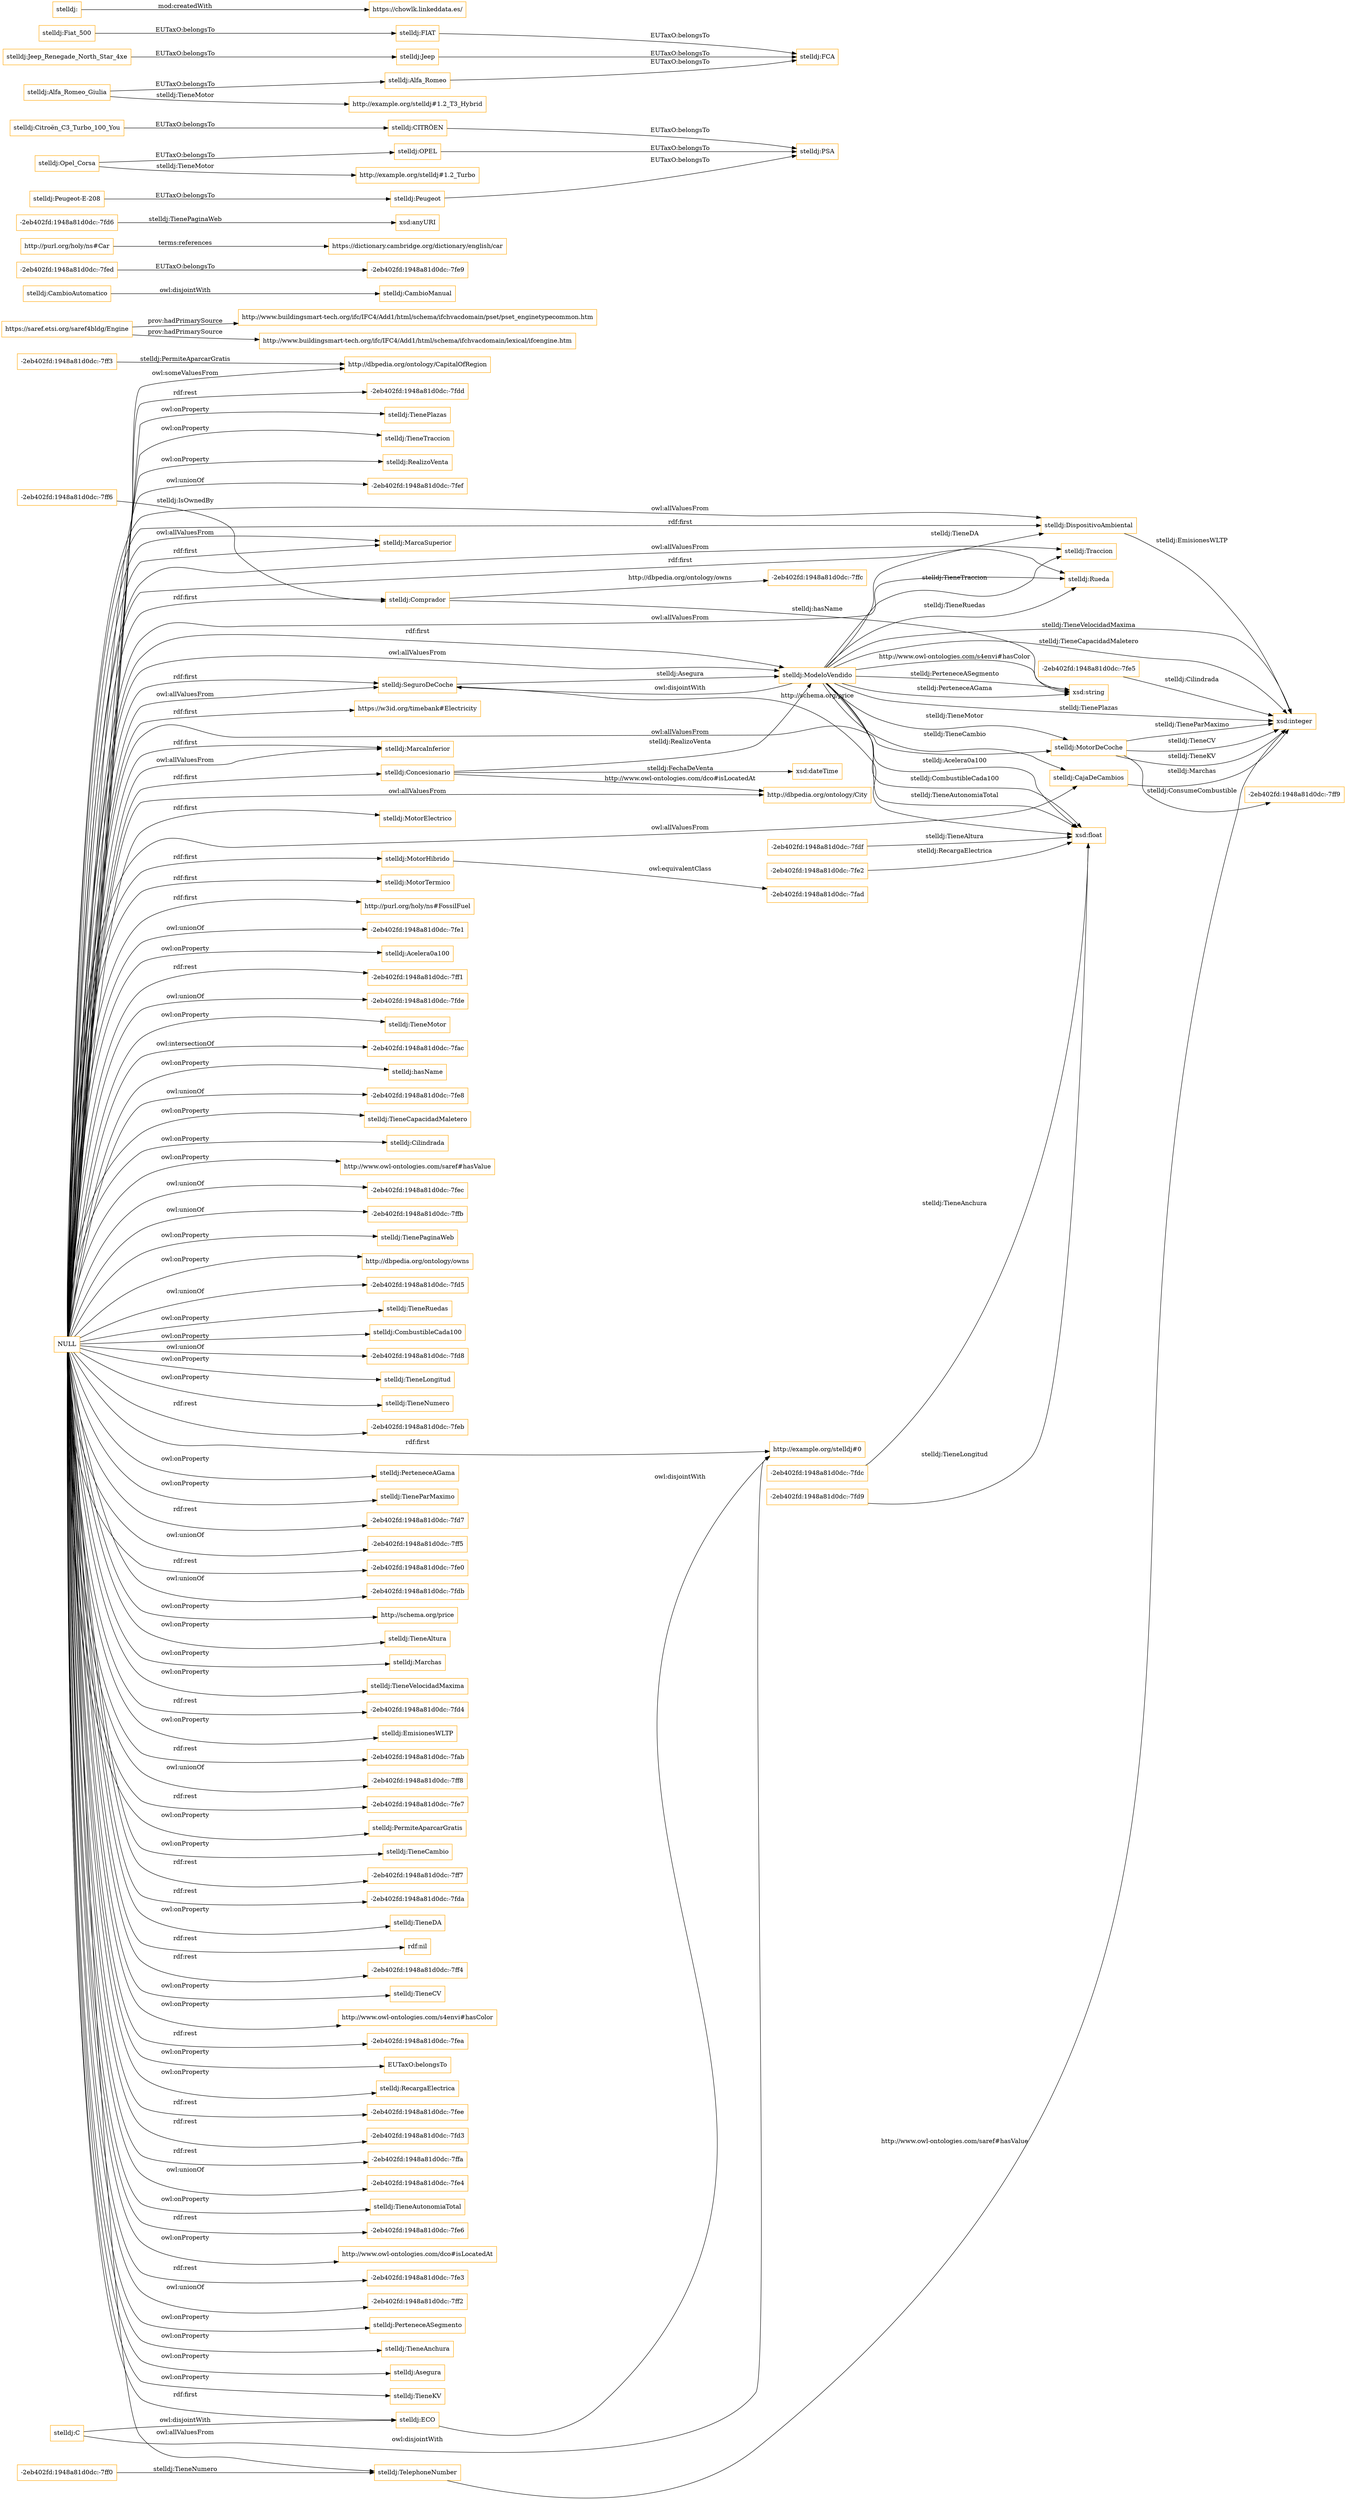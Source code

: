 digraph ar2dtool_diagram { 
rankdir=LR;
size="1501"
node [shape = rectangle, color="orange"]; "-2eb402fd:1948a81d0dc:-7ff3" "stelldj:Traccion" "-2eb402fd:1948a81d0dc:-7fdc" "stelldj:SeguroDeCoche" "-2eb402fd:1948a81d0dc:-7fad" "-2eb402fd:1948a81d0dc:-7ffc" "stelldj:MarcaSuperior" "http://dbpedia.org/ontology/CapitalOfRegion" "stelldj:DispositivoAmbiental" "https://saref.etsi.org/saref4bldg/Engine" "-2eb402fd:1948a81d0dc:-7fe5" "-2eb402fd:1948a81d0dc:-7fd9" "stelldj:TelephoneNumber" "stelldj:Comprador" "stelldj:MotorDeCoche" "stelldj:Rueda" "stelldj:Concesionario" "stelldj:CambioManual" "-2eb402fd:1948a81d0dc:-7ff6" "-2eb402fd:1948a81d0dc:-7ff0" "-2eb402fd:1948a81d0dc:-7fed" "https://w3id.org/timebank#Electricity" "-2eb402fd:1948a81d0dc:-7ff9" "stelldj:CajaDeCambios" "stelldj:MarcaInferior" "stelldj:CambioAutomatico" "stelldj:C" "http://dbpedia.org/ontology/City" "-2eb402fd:1948a81d0dc:-7fe9" "stelldj:ECO" "http://purl.org/holy/ns#Car" "stelldj:ModeloVendido" "stelldj:MotorElectrico" "-2eb402fd:1948a81d0dc:-7fdf" "stelldj:MotorHibrido" "http://example.org/stelldj#0" "-2eb402fd:1948a81d0dc:-7fe2" "-2eb402fd:1948a81d0dc:-7fd6" "stelldj:MotorTermico" "http://purl.org/holy/ns#FossilFuel" ; /*classes style*/
	"stelldj:C" -> "http://example.org/stelldj#0" [ label = "owl:disjointWith" ];
	"stelldj:C" -> "stelldj:ECO" [ label = "owl:disjointWith" ];
	"stelldj:Citroën_C3_Turbo_100_You" -> "stelldj:CITRÖEN" [ label = "EUTaxO:belongsTo" ];
	"stelldj:Fiat_500" -> "stelldj:FIAT" [ label = "EUTaxO:belongsTo" ];
	"stelldj:Jeep_Renegade_North_Star_4xe" -> "stelldj:Jeep" [ label = "EUTaxO:belongsTo" ];
	"http://purl.org/holy/ns#Car" -> "https://dictionary.cambridge.org/dictionary/english/car" [ label = "terms:references" ];
	"stelldj:Opel_Corsa" -> "stelldj:OPEL" [ label = "EUTaxO:belongsTo" ];
	"stelldj:Opel_Corsa" -> "http://example.org/stelldj#1.2_Turbo" [ label = "stelldj:TieneMotor" ];
	"stelldj:Alfa_Romeo_Giulia" -> "stelldj:Alfa_Romeo" [ label = "EUTaxO:belongsTo" ];
	"stelldj:Alfa_Romeo_Giulia" -> "http://example.org/stelldj#1.2_T3_Hybrid" [ label = "stelldj:TieneMotor" ];
	"stelldj:CITRÖEN" -> "stelldj:PSA" [ label = "EUTaxO:belongsTo" ];
	"stelldj:FIAT" -> "stelldj:FCA" [ label = "EUTaxO:belongsTo" ];
	"stelldj:CambioAutomatico" -> "stelldj:CambioManual" [ label = "owl:disjointWith" ];
	"NULL" -> "-2eb402fd:1948a81d0dc:-7fe1" [ label = "owl:unionOf" ];
	"NULL" -> "stelldj:Traccion" [ label = "owl:allValuesFrom" ];
	"NULL" -> "stelldj:Acelera0a100" [ label = "owl:onProperty" ];
	"NULL" -> "stelldj:MarcaInferior" [ label = "owl:allValuesFrom" ];
	"NULL" -> "-2eb402fd:1948a81d0dc:-7ff1" [ label = "rdf:rest" ];
	"NULL" -> "-2eb402fd:1948a81d0dc:-7fde" [ label = "owl:unionOf" ];
	"NULL" -> "stelldj:TieneMotor" [ label = "owl:onProperty" ];
	"NULL" -> "-2eb402fd:1948a81d0dc:-7fac" [ label = "owl:intersectionOf" ];
	"NULL" -> "stelldj:hasName" [ label = "owl:onProperty" ];
	"NULL" -> "stelldj:Comprador" [ label = "rdf:first" ];
	"NULL" -> "-2eb402fd:1948a81d0dc:-7fe8" [ label = "owl:unionOf" ];
	"NULL" -> "stelldj:TieneCapacidadMaletero" [ label = "owl:onProperty" ];
	"NULL" -> "stelldj:Cilindrada" [ label = "owl:onProperty" ];
	"NULL" -> "http://www.owl-ontologies.com/saref#hasValue" [ label = "owl:onProperty" ];
	"NULL" -> "stelldj:MotorTermico" [ label = "rdf:first" ];
	"NULL" -> "-2eb402fd:1948a81d0dc:-7fec" [ label = "owl:unionOf" ];
	"NULL" -> "-2eb402fd:1948a81d0dc:-7ffb" [ label = "owl:unionOf" ];
	"NULL" -> "stelldj:TienePaginaWeb" [ label = "owl:onProperty" ];
	"NULL" -> "http://dbpedia.org/ontology/owns" [ label = "owl:onProperty" ];
	"NULL" -> "-2eb402fd:1948a81d0dc:-7fd5" [ label = "owl:unionOf" ];
	"NULL" -> "stelldj:TieneRuedas" [ label = "owl:onProperty" ];
	"NULL" -> "stelldj:CombustibleCada100" [ label = "owl:onProperty" ];
	"NULL" -> "-2eb402fd:1948a81d0dc:-7fd8" [ label = "owl:unionOf" ];
	"NULL" -> "stelldj:TieneLongitud" [ label = "owl:onProperty" ];
	"NULL" -> "http://example.org/stelldj#0" [ label = "rdf:first" ];
	"NULL" -> "stelldj:TieneNumero" [ label = "owl:onProperty" ];
	"NULL" -> "-2eb402fd:1948a81d0dc:-7feb" [ label = "rdf:rest" ];
	"NULL" -> "stelldj:PerteneceAGama" [ label = "owl:onProperty" ];
	"NULL" -> "stelldj:ModeloVendido" [ label = "owl:allValuesFrom" ];
	"NULL" -> "stelldj:TieneParMaximo" [ label = "owl:onProperty" ];
	"NULL" -> "-2eb402fd:1948a81d0dc:-7fd7" [ label = "rdf:rest" ];
	"NULL" -> "-2eb402fd:1948a81d0dc:-7ff5" [ label = "owl:unionOf" ];
	"NULL" -> "-2eb402fd:1948a81d0dc:-7fe0" [ label = "rdf:rest" ];
	"NULL" -> "-2eb402fd:1948a81d0dc:-7fdb" [ label = "owl:unionOf" ];
	"NULL" -> "http://schema.org/price" [ label = "owl:onProperty" ];
	"NULL" -> "stelldj:TieneAltura" [ label = "owl:onProperty" ];
	"NULL" -> "stelldj:Marchas" [ label = "owl:onProperty" ];
	"NULL" -> "stelldj:TieneVelocidadMaxima" [ label = "owl:onProperty" ];
	"NULL" -> "-2eb402fd:1948a81d0dc:-7fd4" [ label = "rdf:rest" ];
	"NULL" -> "stelldj:EmisionesWLTP" [ label = "owl:onProperty" ];
	"NULL" -> "-2eb402fd:1948a81d0dc:-7fab" [ label = "rdf:rest" ];
	"NULL" -> "-2eb402fd:1948a81d0dc:-7ff8" [ label = "owl:unionOf" ];
	"NULL" -> "-2eb402fd:1948a81d0dc:-7fe7" [ label = "rdf:rest" ];
	"NULL" -> "stelldj:PermiteAparcarGratis" [ label = "owl:onProperty" ];
	"NULL" -> "stelldj:ModeloVendido" [ label = "rdf:first" ];
	"NULL" -> "stelldj:Rueda" [ label = "owl:allValuesFrom" ];
	"NULL" -> "stelldj:CajaDeCambios" [ label = "owl:allValuesFrom" ];
	"NULL" -> "stelldj:TieneCambio" [ label = "owl:onProperty" ];
	"NULL" -> "-2eb402fd:1948a81d0dc:-7ff7" [ label = "rdf:rest" ];
	"NULL" -> "-2eb402fd:1948a81d0dc:-7fda" [ label = "rdf:rest" ];
	"NULL" -> "https://w3id.org/timebank#Electricity" [ label = "rdf:first" ];
	"NULL" -> "stelldj:TieneDA" [ label = "owl:onProperty" ];
	"NULL" -> "rdf:nil" [ label = "rdf:rest" ];
	"NULL" -> "-2eb402fd:1948a81d0dc:-7ff4" [ label = "rdf:rest" ];
	"NULL" -> "stelldj:DispositivoAmbiental" [ label = "owl:allValuesFrom" ];
	"NULL" -> "stelldj:DispositivoAmbiental" [ label = "rdf:first" ];
	"NULL" -> "stelldj:TieneCV" [ label = "owl:onProperty" ];
	"NULL" -> "http://purl.org/holy/ns#FossilFuel" [ label = "rdf:first" ];
	"NULL" -> "http://www.owl-ontologies.com/s4envi#hasColor" [ label = "owl:onProperty" ];
	"NULL" -> "stelldj:MarcaSuperior" [ label = "rdf:first" ];
	"NULL" -> "-2eb402fd:1948a81d0dc:-7fea" [ label = "rdf:rest" ];
	"NULL" -> "EUTaxO:belongsTo" [ label = "owl:onProperty" ];
	"NULL" -> "stelldj:SeguroDeCoche" [ label = "owl:allValuesFrom" ];
	"NULL" -> "stelldj:Concesionario" [ label = "rdf:first" ];
	"NULL" -> "stelldj:SeguroDeCoche" [ label = "rdf:first" ];
	"NULL" -> "stelldj:MotorElectrico" [ label = "rdf:first" ];
	"NULL" -> "stelldj:RecargaElectrica" [ label = "owl:onProperty" ];
	"NULL" -> "stelldj:Rueda" [ label = "rdf:first" ];
	"NULL" -> "-2eb402fd:1948a81d0dc:-7fee" [ label = "rdf:rest" ];
	"NULL" -> "-2eb402fd:1948a81d0dc:-7fd3" [ label = "rdf:rest" ];
	"NULL" -> "-2eb402fd:1948a81d0dc:-7ffa" [ label = "rdf:rest" ];
	"NULL" -> "-2eb402fd:1948a81d0dc:-7fe4" [ label = "owl:unionOf" ];
	"NULL" -> "stelldj:ECO" [ label = "rdf:first" ];
	"NULL" -> "stelldj:TieneAutonomiaTotal" [ label = "owl:onProperty" ];
	"NULL" -> "-2eb402fd:1948a81d0dc:-7fe6" [ label = "rdf:rest" ];
	"NULL" -> "http://www.owl-ontologies.com/dco#isLocatedAt" [ label = "owl:onProperty" ];
	"NULL" -> "stelldj:MarcaInferior" [ label = "rdf:first" ];
	"NULL" -> "-2eb402fd:1948a81d0dc:-7fe3" [ label = "rdf:rest" ];
	"NULL" -> "-2eb402fd:1948a81d0dc:-7ff2" [ label = "owl:unionOf" ];
	"NULL" -> "http://dbpedia.org/ontology/CapitalOfRegion" [ label = "owl:someValuesFrom" ];
	"NULL" -> "stelldj:MotorHibrido" [ label = "rdf:first" ];
	"NULL" -> "stelldj:PerteneceASegmento" [ label = "owl:onProperty" ];
	"NULL" -> "stelldj:TieneAnchura" [ label = "owl:onProperty" ];
	"NULL" -> "stelldj:TelephoneNumber" [ label = "owl:allValuesFrom" ];
	"NULL" -> "stelldj:MotorDeCoche" [ label = "owl:allValuesFrom" ];
	"NULL" -> "stelldj:MarcaSuperior" [ label = "owl:allValuesFrom" ];
	"NULL" -> "stelldj:Asegura" [ label = "owl:onProperty" ];
	"NULL" -> "http://dbpedia.org/ontology/City" [ label = "owl:allValuesFrom" ];
	"NULL" -> "stelldj:TieneKV" [ label = "owl:onProperty" ];
	"NULL" -> "-2eb402fd:1948a81d0dc:-7fdd" [ label = "rdf:rest" ];
	"NULL" -> "stelldj:TienePlazas" [ label = "owl:onProperty" ];
	"NULL" -> "stelldj:TieneTraccion" [ label = "owl:onProperty" ];
	"NULL" -> "stelldj:RealizoVenta" [ label = "owl:onProperty" ];
	"NULL" -> "-2eb402fd:1948a81d0dc:-7fef" [ label = "owl:unionOf" ];
	"stelldj:Alfa_Romeo" -> "stelldj:FCA" [ label = "EUTaxO:belongsTo" ];
	"stelldj:Peugeot" -> "stelldj:PSA" [ label = "EUTaxO:belongsTo" ];
	"stelldj:Jeep" -> "stelldj:FCA" [ label = "EUTaxO:belongsTo" ];
	"stelldj:OPEL" -> "stelldj:PSA" [ label = "EUTaxO:belongsTo" ];
	"stelldj:MotorHibrido" -> "-2eb402fd:1948a81d0dc:-7fad" [ label = "owl:equivalentClass" ];
	"stelldj:Peugeot-E-208" -> "stelldj:Peugeot" [ label = "EUTaxO:belongsTo" ];
	"https://saref.etsi.org/saref4bldg/Engine" -> "http://www.buildingsmart-tech.org/ifc/IFC4/Add1/html/schema/ifchvacdomain/pset/pset_enginetypecommon.htm" [ label = "prov:hadPrimarySource" ];
	"https://saref.etsi.org/saref4bldg/Engine" -> "http://www.buildingsmart-tech.org/ifc/IFC4/Add1/html/schema/ifchvacdomain/lexical/ifcengine.htm" [ label = "prov:hadPrimarySource" ];
	"stelldj:ECO" -> "http://example.org/stelldj#0" [ label = "owl:disjointWith" ];
	"stelldj:ModeloVendido" -> "stelldj:SeguroDeCoche" [ label = "owl:disjointWith" ];
	"stelldj:" -> "https://chowlk.linkeddata.es/" [ label = "mod:createdWith" ];
	"-2eb402fd:1948a81d0dc:-7ff6" -> "stelldj:Comprador" [ label = "stelldj:IsOwnedBy" ];
	"stelldj:Comprador" -> "xsd:string" [ label = "stelldj:hasName" ];
	"stelldj:Concesionario" -> "xsd:dateTime" [ label = "stelldj:FechaDeVenta" ];
	"-2eb402fd:1948a81d0dc:-7ff0" -> "stelldj:TelephoneNumber" [ label = "stelldj:TieneNumero" ];
	"stelldj:ModeloVendido" -> "stelldj:Traccion" [ label = "stelldj:TieneTraccion" ];
	"-2eb402fd:1948a81d0dc:-7fd6" -> "xsd:anyURI" [ label = "stelldj:TienePaginaWeb" ];
	"-2eb402fd:1948a81d0dc:-7fd9" -> "xsd:float" [ label = "stelldj:TieneLongitud" ];
	"-2eb402fd:1948a81d0dc:-7fdf" -> "xsd:float" [ label = "stelldj:TieneAltura" ];
	"stelldj:ModeloVendido" -> "xsd:float" [ label = "stelldj:Acelera0a100" ];
	"stelldj:MotorDeCoche" -> "xsd:integer" [ label = "stelldj:TieneCV" ];
	"stelldj:TelephoneNumber" -> "xsd:integer" [ label = "http://www.owl-ontologies.com/saref#hasValue" ];
	"stelldj:ModeloVendido" -> "stelldj:Rueda" [ label = "stelldj:TieneRuedas" ];
	"stelldj:MotorDeCoche" -> "-2eb402fd:1948a81d0dc:-7ff9" [ label = "stelldj:ConsumeCombustible" ];
	"stelldj:Concesionario" -> "stelldj:ModeloVendido" [ label = "stelldj:RealizoVenta" ];
	"stelldj:Concesionario" -> "http://dbpedia.org/ontology/City" [ label = "http://www.owl-ontologies.com/dco#isLocatedAt" ];
	"stelldj:SeguroDeCoche" -> "xsd:float" [ label = "http://schema.org/price" ];
	"stelldj:SeguroDeCoche" -> "stelldj:ModeloVendido" [ label = "stelldj:Asegura" ];
	"stelldj:ModeloVendido" -> "stelldj:DispositivoAmbiental" [ label = "stelldj:TieneDA" ];
	"stelldj:ModeloVendido" -> "stelldj:CajaDeCambios" [ label = "stelldj:TieneCambio" ];
	"stelldj:ModeloVendido" -> "xsd:float" [ label = "stelldj:CombustibleCada100" ];
	"-2eb402fd:1948a81d0dc:-7fdc" -> "xsd:float" [ label = "stelldj:TieneAnchura" ];
	"stelldj:ModeloVendido" -> "xsd:string" [ label = "stelldj:PerteneceAGama" ];
	"stelldj:ModeloVendido" -> "xsd:integer" [ label = "stelldj:TieneVelocidadMaxima" ];
	"stelldj:ModeloVendido" -> "xsd:integer" [ label = "stelldj:TieneCapacidadMaletero" ];
	"stelldj:MotorDeCoche" -> "xsd:integer" [ label = "stelldj:TieneKV" ];
	"stelldj:ModeloVendido" -> "xsd:string" [ label = "http://www.owl-ontologies.com/s4envi#hasColor" ];
	"stelldj:ModeloVendido" -> "xsd:float" [ label = "stelldj:TieneAutonomiaTotal" ];
	"-2eb402fd:1948a81d0dc:-7fed" -> "-2eb402fd:1948a81d0dc:-7fe9" [ label = "EUTaxO:belongsTo" ];
	"stelldj:CajaDeCambios" -> "xsd:integer" [ label = "stelldj:Marchas" ];
	"stelldj:ModeloVendido" -> "stelldj:MotorDeCoche" [ label = "stelldj:TieneMotor" ];
	"stelldj:ModeloVendido" -> "xsd:string" [ label = "stelldj:PerteneceASegmento" ];
	"-2eb402fd:1948a81d0dc:-7fe2" -> "xsd:float" [ label = "stelldj:RecargaElectrica" ];
	"stelldj:Comprador" -> "-2eb402fd:1948a81d0dc:-7ffc" [ label = "http://dbpedia.org/ontology/owns" ];
	"stelldj:ModeloVendido" -> "xsd:integer" [ label = "stelldj:TienePlazas" ];
	"stelldj:MotorDeCoche" -> "xsd:integer" [ label = "stelldj:TieneParMaximo" ];
	"-2eb402fd:1948a81d0dc:-7fe5" -> "xsd:integer" [ label = "stelldj:Cilindrada" ];
	"stelldj:DispositivoAmbiental" -> "xsd:integer" [ label = "stelldj:EmisionesWLTP" ];
	"-2eb402fd:1948a81d0dc:-7ff3" -> "http://dbpedia.org/ontology/CapitalOfRegion" [ label = "stelldj:PermiteAparcarGratis" ];

}
